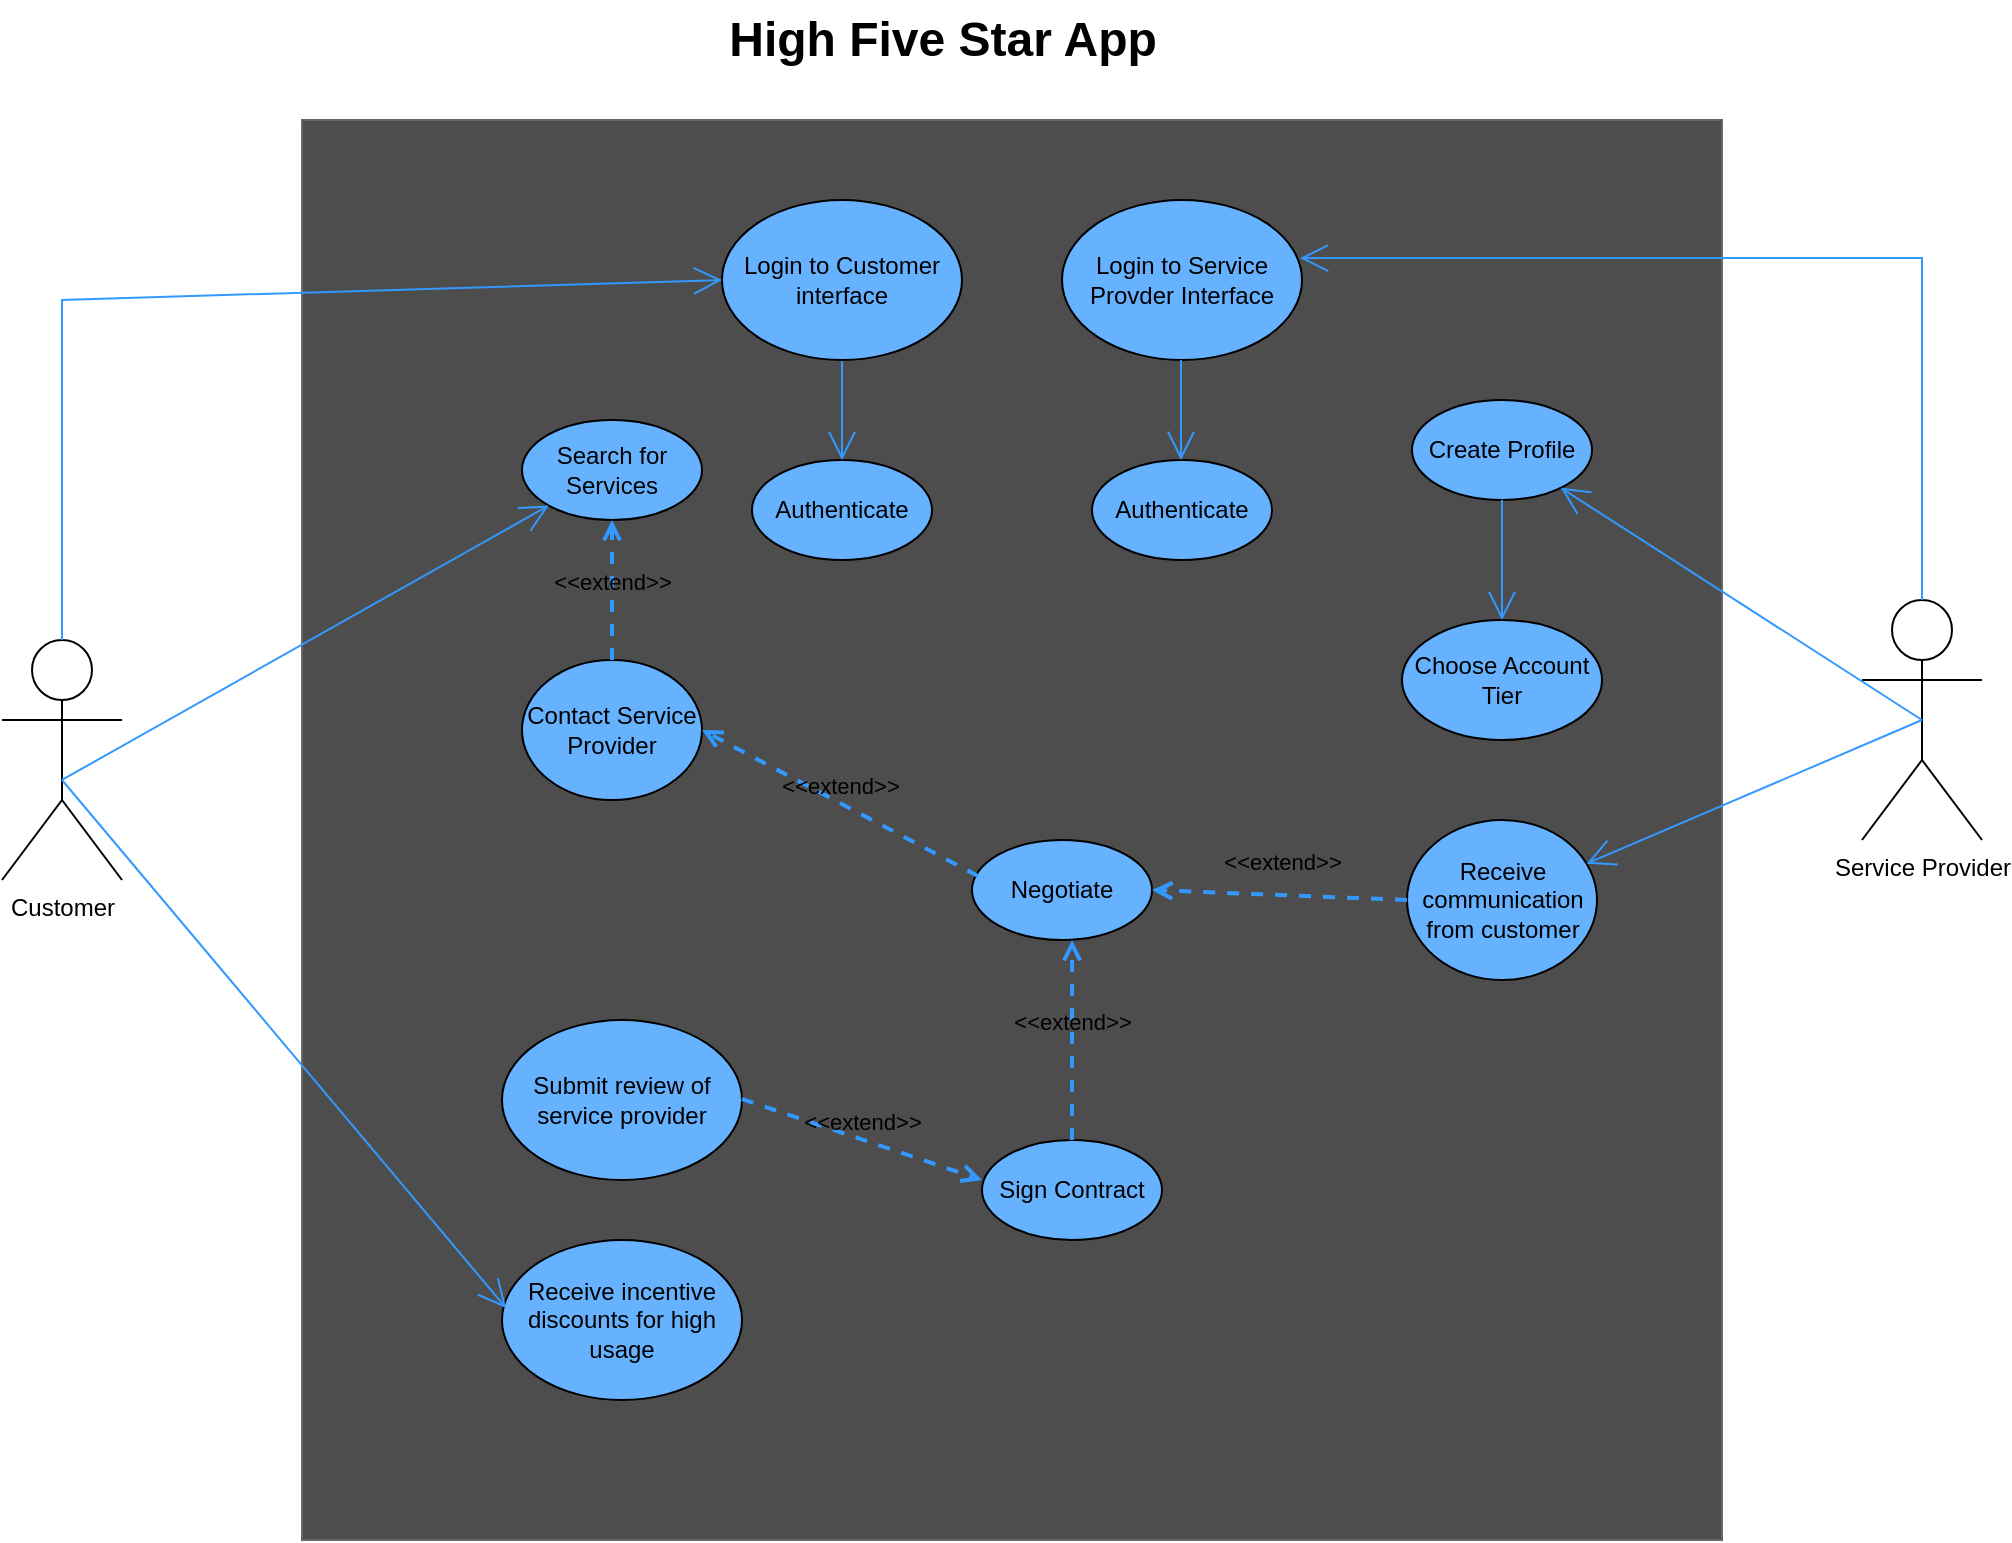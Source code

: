 <mxfile>
    <diagram name="Page-1" id="9f46799a-70d6-7492-0946-bef42562c5a5">
        <mxGraphModel dx="1144" dy="713" grid="1" gridSize="10" guides="1" tooltips="1" connect="1" arrows="1" fold="1" page="1" pageScale="1" pageWidth="1100" pageHeight="850" background="none" math="0" shadow="0">
            <root>
                <mxCell id="0"/>
                <mxCell id="1" parent="0"/>
                <mxCell id="ugMZ8tAmapSa5t5XAWcm-1" value="" style="whiteSpace=wrap;html=1;aspect=fixed;fillColor=#4D4D4D;strokeColor=#666666;fontColor=#333333;" parent="1" vertex="1">
                    <mxGeometry x="220" y="90" width="710" height="710" as="geometry"/>
                </mxCell>
                <mxCell id="ugMZ8tAmapSa5t5XAWcm-2" value="Customer" style="shape=umlActor;verticalLabelPosition=bottom;verticalAlign=top;html=1;outlineConnect=0;" parent="1" vertex="1">
                    <mxGeometry x="70" y="350" width="60" height="120" as="geometry"/>
                </mxCell>
                <mxCell id="ugMZ8tAmapSa5t5XAWcm-3" value="Service Provider" style="shape=umlActor;verticalLabelPosition=bottom;verticalAlign=top;html=1;outlineConnect=0;" parent="1" vertex="1">
                    <mxGeometry x="1000" y="330" width="60" height="120" as="geometry"/>
                </mxCell>
                <mxCell id="ugMZ8tAmapSa5t5XAWcm-4" value="High Five Star App" style="text;strokeColor=none;fillColor=none;html=1;fontSize=24;fontStyle=1;verticalAlign=middle;align=center;" parent="1" vertex="1">
                    <mxGeometry x="490" y="30" width="100" height="40" as="geometry"/>
                </mxCell>
                <mxCell id="ugMZ8tAmapSa5t5XAWcm-6" value="Authenticate" style="ellipse;whiteSpace=wrap;html=1;fillColor=#66B2FF;" parent="1" vertex="1">
                    <mxGeometry x="445" y="260" width="90" height="50" as="geometry"/>
                </mxCell>
                <mxCell id="ugMZ8tAmapSa5t5XAWcm-7" value="Search for Services&lt;span style=&quot;color: rgba(0 , 0 , 0 , 0) ; font-family: monospace ; font-size: 0px&quot;&gt;%3CmxGraphModel%3E%3Croot%3E%3CmxCell%20id%3D%220%22%2F%3E%3CmxCell%20id%3D%221%22%20parent%3D%220%22%2F%3E%3CmxCell%20id%3D%222%22%20value%3D%22Authenticate%22%20style%3D%22ellipse%3BwhiteSpace%3Dwrap%3Bhtml%3D1%3B%22%20vertex%3D%221%22%20parent%3D%221%22%3E%3CmxGeometry%20x%3D%22525%22%20y%3D%22260%22%20width%3D%2290%22%20height%3D%2250%22%20as%3D%22geometry%22%2F%3E%3C%2FmxCell%3E%3C%2Froot%3E%3C%2FmxGraphModel%3E&lt;/span&gt;" style="ellipse;whiteSpace=wrap;html=1;fillColor=#66B2FF;" parent="1" vertex="1">
                    <mxGeometry x="330" y="240" width="90" height="50" as="geometry"/>
                </mxCell>
                <mxCell id="ugMZ8tAmapSa5t5XAWcm-8" value="Contact Service Provider" style="ellipse;whiteSpace=wrap;html=1;fillColor=#66B2FF;" parent="1" vertex="1">
                    <mxGeometry x="330" y="360" width="90" height="70" as="geometry"/>
                </mxCell>
                <mxCell id="ugMZ8tAmapSa5t5XAWcm-9" value="Negotiate" style="ellipse;whiteSpace=wrap;html=1;fillColor=#66B2FF;" parent="1" vertex="1">
                    <mxGeometry x="555" y="450" width="90" height="50" as="geometry"/>
                </mxCell>
                <mxCell id="ugMZ8tAmapSa5t5XAWcm-10" value="Sign Contract" style="ellipse;whiteSpace=wrap;html=1;fillColor=#66B2FF;" parent="1" vertex="1">
                    <mxGeometry x="560" y="600" width="90" height="50" as="geometry"/>
                </mxCell>
                <mxCell id="ugMZ8tAmapSa5t5XAWcm-11" value="Create Profile" style="ellipse;whiteSpace=wrap;html=1;fillColor=#66B2FF;" parent="1" vertex="1">
                    <mxGeometry x="775" y="230" width="90" height="50" as="geometry"/>
                </mxCell>
                <mxCell id="ugMZ8tAmapSa5t5XAWcm-12" value="Choose Account Tier" style="ellipse;whiteSpace=wrap;html=1;fillColor=#66B2FF;" parent="1" vertex="1">
                    <mxGeometry x="770" y="340" width="100" height="60" as="geometry"/>
                </mxCell>
                <mxCell id="ugMZ8tAmapSa5t5XAWcm-13" value="Submit review of service provider" style="ellipse;whiteSpace=wrap;html=1;fillColor=#66B2FF;" parent="1" vertex="1">
                    <mxGeometry x="320" y="540" width="120" height="80" as="geometry"/>
                </mxCell>
                <mxCell id="ugMZ8tAmapSa5t5XAWcm-14" value="Receive incentive discounts for high usage" style="ellipse;whiteSpace=wrap;html=1;fillColor=#66B2FF;" parent="1" vertex="1">
                    <mxGeometry x="320" y="650" width="120" height="80" as="geometry"/>
                </mxCell>
                <mxCell id="x4YnYtIrZRJGM8KnxDix-6" value="Receive communication from customer" style="ellipse;whiteSpace=wrap;html=1;fillColor=#66B2FF;" parent="1" vertex="1">
                    <mxGeometry x="772.5" y="440" width="95" height="80" as="geometry"/>
                </mxCell>
                <mxCell id="x4YnYtIrZRJGM8KnxDix-7" value="" style="endArrow=open;endFill=1;endSize=12;html=1;rounded=0;strokeColor=#3399FF;exitX=0.5;exitY=0.5;exitDx=0;exitDy=0;exitPerimeter=0;" parent="1" source="ugMZ8tAmapSa5t5XAWcm-3" target="x4YnYtIrZRJGM8KnxDix-6" edge="1">
                    <mxGeometry width="160" relative="1" as="geometry">
                        <mxPoint x="470" y="430" as="sourcePoint"/>
                        <mxPoint x="630" y="430" as="targetPoint"/>
                    </mxGeometry>
                </mxCell>
                <mxCell id="x4YnYtIrZRJGM8KnxDix-9" value="" style="endArrow=open;endFill=1;endSize=12;html=1;rounded=0;strokeColor=#3399FF;exitX=0.5;exitY=0.583;exitDx=0;exitDy=0;exitPerimeter=0;" parent="1" source="ugMZ8tAmapSa5t5XAWcm-2" target="ugMZ8tAmapSa5t5XAWcm-7" edge="1">
                    <mxGeometry width="160" relative="1" as="geometry">
                        <mxPoint x="470" y="430" as="sourcePoint"/>
                        <mxPoint x="630" y="430" as="targetPoint"/>
                    </mxGeometry>
                </mxCell>
                <mxCell id="x4YnYtIrZRJGM8KnxDix-11" value="" style="endArrow=open;endFill=1;endSize=12;html=1;rounded=0;strokeColor=#3399FF;" parent="1" source="ugMZ8tAmapSa5t5XAWcm-5" target="ugMZ8tAmapSa5t5XAWcm-6" edge="1">
                    <mxGeometry width="160" relative="1" as="geometry">
                        <mxPoint x="500" y="230" as="sourcePoint"/>
                        <mxPoint x="660" y="230" as="targetPoint"/>
                    </mxGeometry>
                </mxCell>
                <mxCell id="x4YnYtIrZRJGM8KnxDix-12" value="" style="endArrow=open;endFill=1;endSize=12;html=1;rounded=0;strokeColor=#3399FF;entryX=0.017;entryY=0.425;entryDx=0;entryDy=0;entryPerimeter=0;" parent="1" target="ugMZ8tAmapSa5t5XAWcm-14" edge="1">
                    <mxGeometry width="160" relative="1" as="geometry">
                        <mxPoint x="100" y="420" as="sourcePoint"/>
                        <mxPoint x="260" y="420" as="targetPoint"/>
                    </mxGeometry>
                </mxCell>
                <mxCell id="x4YnYtIrZRJGM8KnxDix-13" value="" style="endArrow=open;endFill=1;endSize=12;html=1;rounded=0;strokeColor=#3399FF;" parent="1" target="ugMZ8tAmapSa5t5XAWcm-11" edge="1">
                    <mxGeometry width="160" relative="1" as="geometry">
                        <mxPoint x="1030" y="390" as="sourcePoint"/>
                        <mxPoint x="1030" y="310" as="targetPoint"/>
                    </mxGeometry>
                </mxCell>
                <mxCell id="x4YnYtIrZRJGM8KnxDix-14" value="" style="endArrow=open;endFill=1;endSize=12;html=1;rounded=0;strokeColor=#3399FF;entryX=0.5;entryY=0;entryDx=0;entryDy=0;exitX=0.5;exitY=1;exitDx=0;exitDy=0;" parent="1" source="ugMZ8tAmapSa5t5XAWcm-11" target="ugMZ8tAmapSa5t5XAWcm-12" edge="1">
                    <mxGeometry width="160" relative="1" as="geometry">
                        <mxPoint x="710" y="320" as="sourcePoint"/>
                        <mxPoint x="870" y="320" as="targetPoint"/>
                    </mxGeometry>
                </mxCell>
                <mxCell id="ugMZ8tAmapSa5t5XAWcm-5" value="Login to Customer interface" style="ellipse;whiteSpace=wrap;html=1;fillColor=#66B2FF;" parent="1" vertex="1">
                    <mxGeometry x="430" y="130" width="120" height="80" as="geometry"/>
                </mxCell>
                <mxCell id="3" value="&amp;lt;&amp;lt;extend&amp;gt;&amp;gt;" style="html=1;verticalAlign=bottom;labelBackgroundColor=none;endArrow=open;endFill=0;dashed=1;fillColor=#1ba1e2;strokeColor=#3399ff;jumpSize=6;strokeWidth=2;" edge="1" parent="1">
                    <mxGeometry x="0.001" width="160" relative="1" as="geometry">
                        <mxPoint x="440" y="579.5" as="sourcePoint"/>
                        <mxPoint x="560" y="620" as="targetPoint"/>
                        <mxPoint as="offset"/>
                    </mxGeometry>
                </mxCell>
                <mxCell id="4" value="&amp;lt;&amp;lt;extend&amp;gt;&amp;gt;" style="html=1;verticalAlign=bottom;labelBackgroundColor=none;endArrow=open;endFill=0;dashed=1;fillColor=#1ba1e2;strokeColor=#3399ff;jumpSize=6;strokeWidth=2;entryX=0.556;entryY=1;entryDx=0;entryDy=0;entryPerimeter=0;" edge="1" parent="1" target="ugMZ8tAmapSa5t5XAWcm-9">
                    <mxGeometry width="160" relative="1" as="geometry">
                        <mxPoint x="605" y="600" as="sourcePoint"/>
                        <mxPoint x="605" y="510" as="targetPoint"/>
                        <mxPoint as="offset"/>
                    </mxGeometry>
                </mxCell>
                <mxCell id="5" value="&amp;lt;&amp;lt;extend&amp;gt;&amp;gt;" style="html=1;verticalAlign=bottom;labelBackgroundColor=none;endArrow=open;endFill=0;dashed=1;fillColor=#1ba1e2;strokeColor=#3399ff;jumpSize=6;strokeWidth=2;entryX=1;entryY=0.5;entryDx=0;entryDy=0;exitX=0;exitY=0.5;exitDx=0;exitDy=0;" edge="1" parent="1" source="x4YnYtIrZRJGM8KnxDix-6" target="ugMZ8tAmapSa5t5XAWcm-9">
                    <mxGeometry x="-0.015" y="-8" width="160" relative="1" as="geometry">
                        <mxPoint x="690" y="520" as="sourcePoint"/>
                        <mxPoint x="810" y="560.5" as="targetPoint"/>
                        <mxPoint as="offset"/>
                    </mxGeometry>
                </mxCell>
                <mxCell id="6" value="&amp;lt;&amp;lt;extend&amp;gt;&amp;gt;" style="html=1;verticalAlign=bottom;labelBackgroundColor=none;endArrow=open;endFill=0;dashed=1;fillColor=#1ba1e2;strokeColor=#3399ff;jumpSize=6;strokeWidth=2;entryX=1;entryY=0.5;entryDx=0;entryDy=0;exitX=0.033;exitY=0.36;exitDx=0;exitDy=0;exitPerimeter=0;" edge="1" parent="1" source="ugMZ8tAmapSa5t5XAWcm-9" target="ugMZ8tAmapSa5t5XAWcm-8">
                    <mxGeometry x="0.001" width="160" relative="1" as="geometry">
                        <mxPoint x="420" y="459.5" as="sourcePoint"/>
                        <mxPoint x="540" y="500" as="targetPoint"/>
                        <mxPoint as="offset"/>
                    </mxGeometry>
                </mxCell>
                <mxCell id="7" value="&amp;lt;&amp;lt;extend&amp;gt;&amp;gt;" style="html=1;verticalAlign=bottom;labelBackgroundColor=none;endArrow=open;endFill=0;dashed=1;fillColor=#1ba1e2;strokeColor=#3399ff;jumpSize=6;strokeWidth=2;entryX=0.5;entryY=1;entryDx=0;entryDy=0;exitX=0.5;exitY=0;exitDx=0;exitDy=0;" edge="1" parent="1" source="ugMZ8tAmapSa5t5XAWcm-8" target="ugMZ8tAmapSa5t5XAWcm-7">
                    <mxGeometry x="-0.143" width="160" relative="1" as="geometry">
                        <mxPoint x="370" y="360" as="sourcePoint"/>
                        <mxPoint x="490" y="400.5" as="targetPoint"/>
                        <mxPoint as="offset"/>
                    </mxGeometry>
                </mxCell>
                <mxCell id="8" value="Login to Service Provder Interface" style="ellipse;whiteSpace=wrap;html=1;fillColor=#66B2FF;" vertex="1" parent="1">
                    <mxGeometry x="600" y="130" width="120" height="80" as="geometry"/>
                </mxCell>
                <mxCell id="9" value="Authenticate" style="ellipse;whiteSpace=wrap;html=1;fillColor=#66B2FF;" vertex="1" parent="1">
                    <mxGeometry x="615" y="260" width="90" height="50" as="geometry"/>
                </mxCell>
                <mxCell id="10" value="" style="endArrow=open;endFill=1;endSize=12;html=1;rounded=0;strokeColor=#3399FF;" edge="1" parent="1">
                    <mxGeometry width="160" relative="1" as="geometry">
                        <mxPoint x="659.5" y="210" as="sourcePoint"/>
                        <mxPoint x="659.5" y="260" as="targetPoint"/>
                    </mxGeometry>
                </mxCell>
                <mxCell id="11" value="" style="endArrow=open;endFill=1;endSize=12;html=1;rounded=0;strokeColor=#3399FF;" edge="1" parent="1">
                    <mxGeometry width="160" relative="1" as="geometry">
                        <mxPoint x="100" y="350" as="sourcePoint"/>
                        <mxPoint x="429.997" y="169.998" as="targetPoint"/>
                        <Array as="points">
                            <mxPoint x="100" y="180"/>
                        </Array>
                    </mxGeometry>
                </mxCell>
                <mxCell id="12" value="" style="endArrow=open;endFill=1;endSize=12;html=1;rounded=0;strokeColor=#3399FF;exitX=0.5;exitY=0.583;exitDx=0;exitDy=0;exitPerimeter=0;entryX=0.992;entryY=0.363;entryDx=0;entryDy=0;entryPerimeter=0;" edge="1" parent="1" target="8">
                    <mxGeometry width="160" relative="1" as="geometry">
                        <mxPoint x="1030" y="330.0" as="sourcePoint"/>
                        <mxPoint x="1273.307" y="192.788" as="targetPoint"/>
                        <Array as="points">
                            <mxPoint x="1030" y="159"/>
                        </Array>
                    </mxGeometry>
                </mxCell>
            </root>
        </mxGraphModel>
    </diagram>
</mxfile>